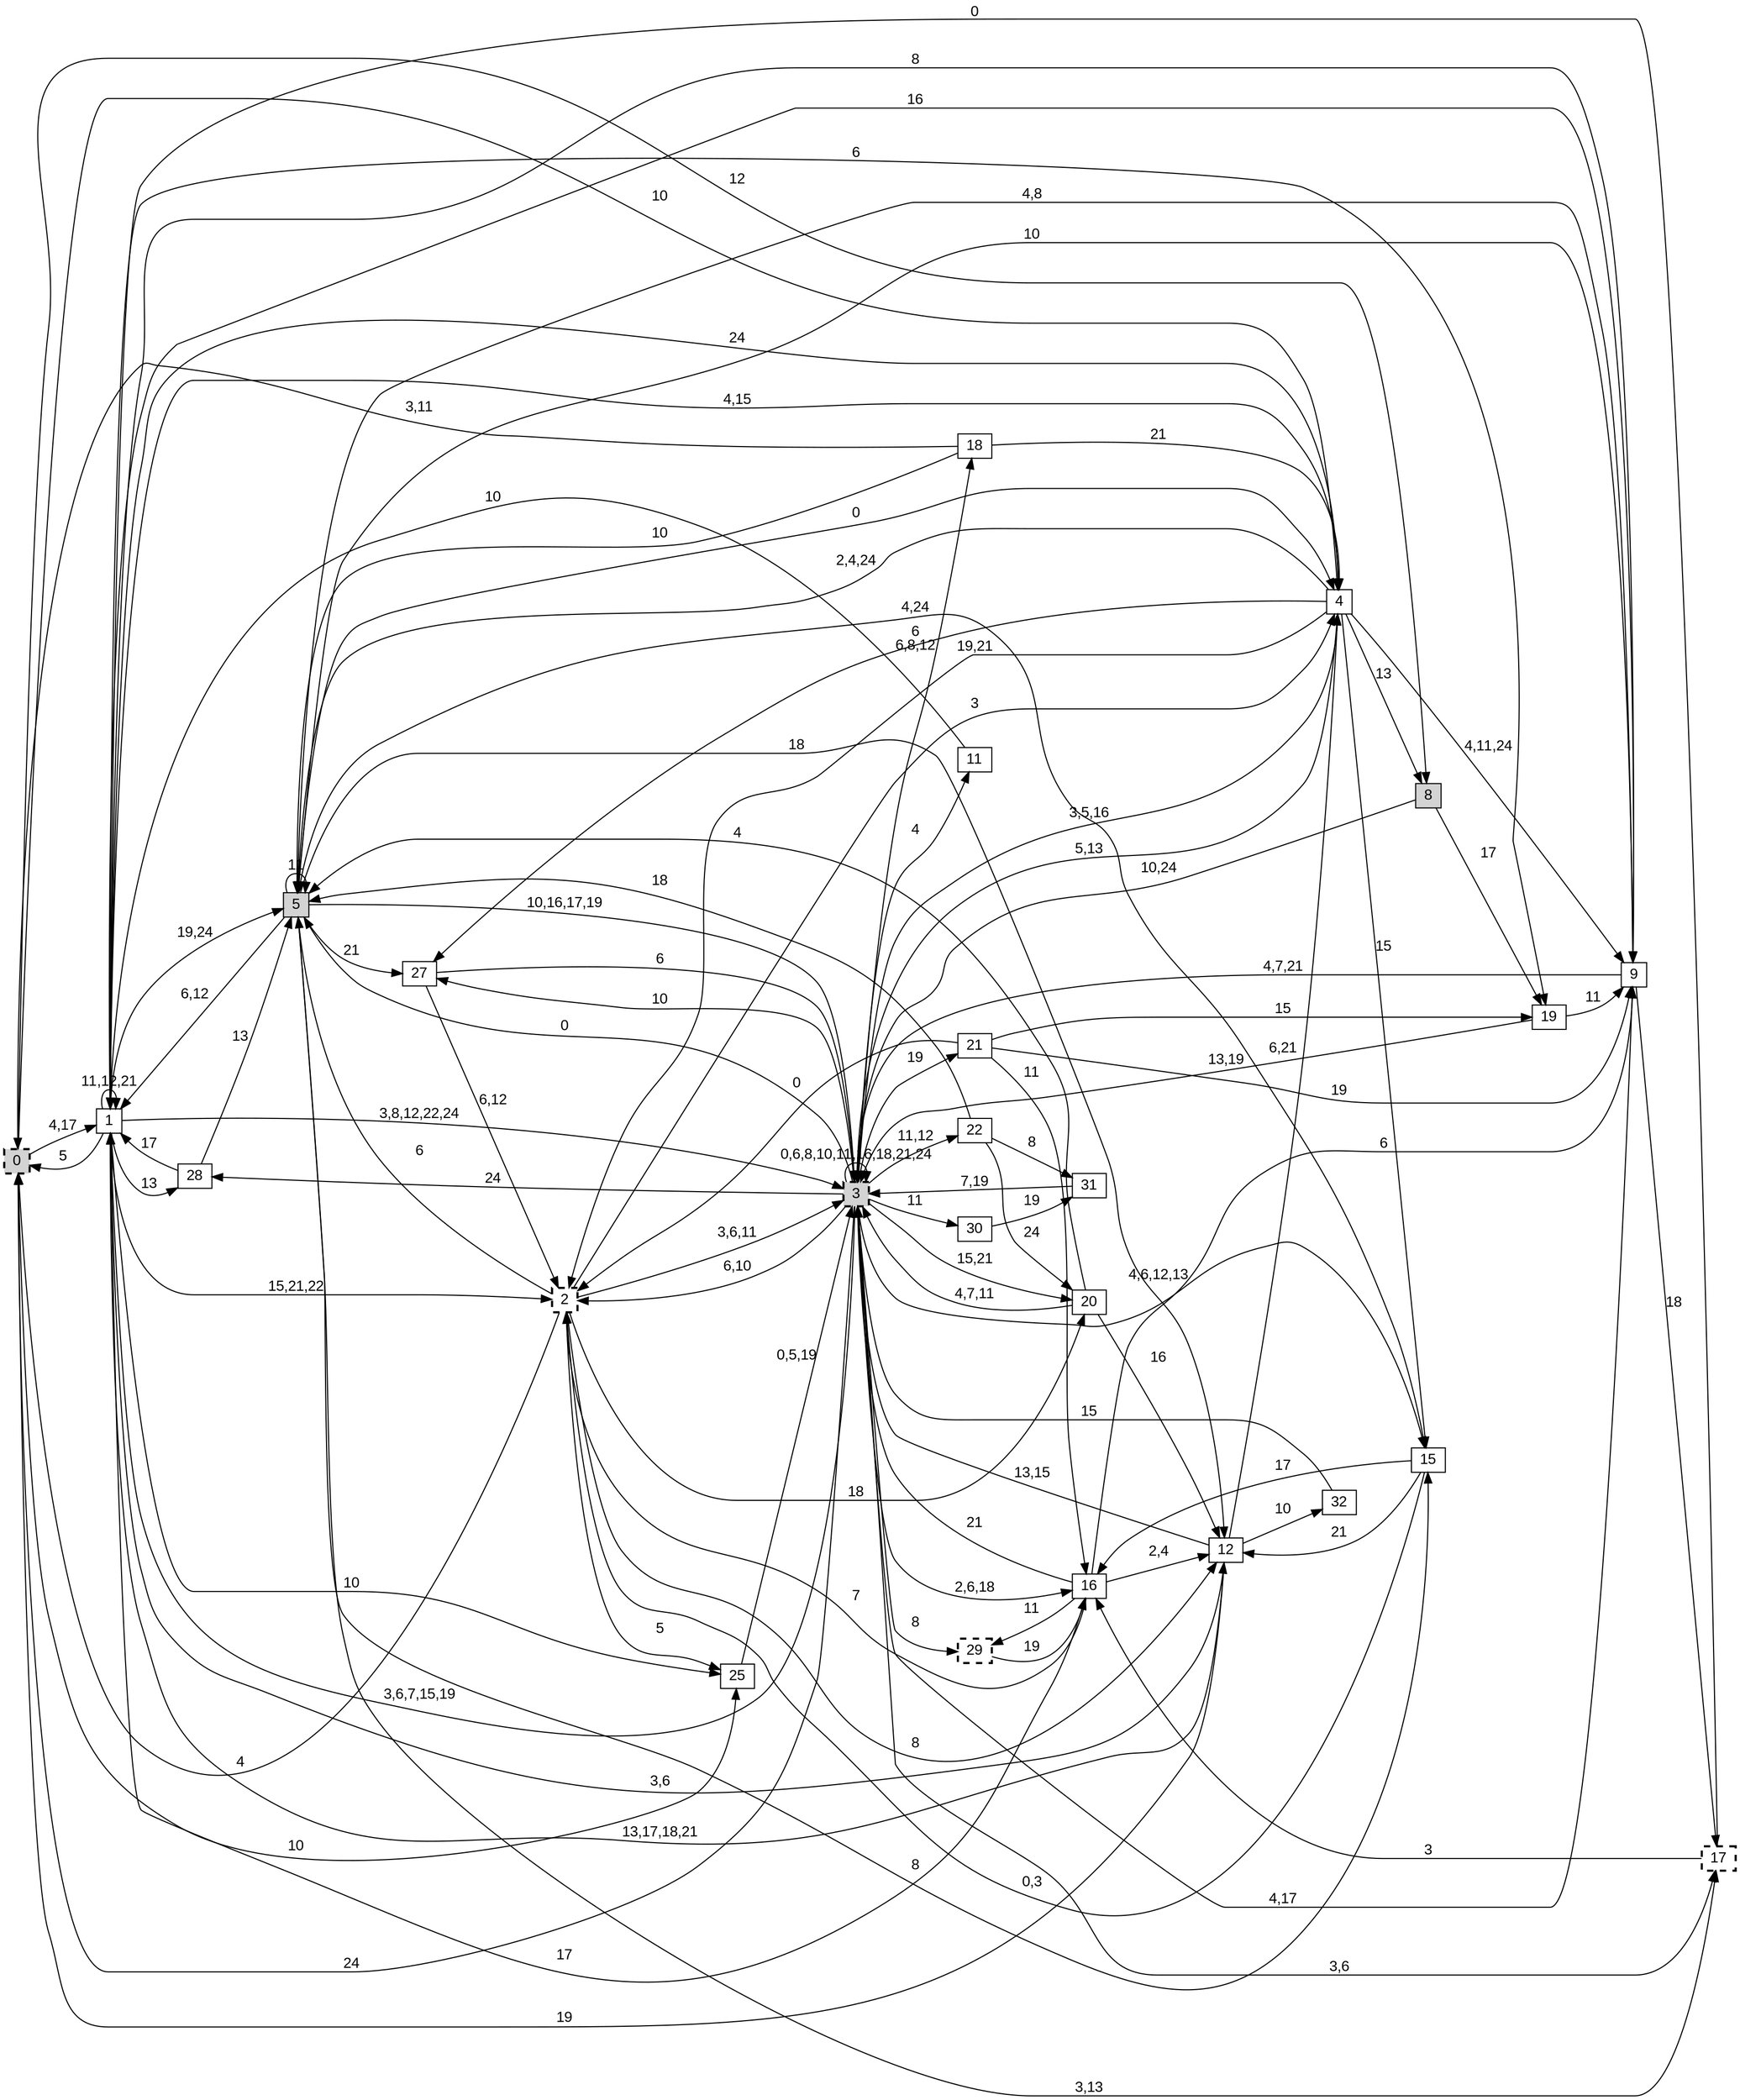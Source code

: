 digraph "NDFA" {
  rankdir=LR
  node [shape=box width=0.1 height=0.1 fontname=Arial]
  edge [fontname=Arial]
/* Estados */
 s0 [label="0" style="filled,bold,dashed"] /* I:1 F:1 D:0 */
 s1 [label="1" ] /* I:0 F:0 D:0 */
 s2 [label="2" style="bold,dashed"] /* I:0 F:1 D:0 */
 s3 [label="3" style="filled,bold,dashed"] /* I:1 F:1 D:0 */
 s4 [label="4" ] /* I:0 F:0 D:0 */
 s5 [label="5" style="filled"] /* I:1 F:0 D:0 */
 s8 [label="8" style="filled"] /* I:1 F:0 D:0 */
 s9 [label="9" ] /* I:0 F:0 D:0 */
 s11 [label="11" ] /* I:0 F:0 D:0 */
 s12 [label="12" ] /* I:0 F:0 D:0 */
 s15 [label="15" ] /* I:0 F:0 D:0 */
 s16 [label="16" ] /* I:0 F:0 D:0 */
 s17 [label="17" style="bold,dashed"] /* I:0 F:1 D:0 */
 s18 [label="18" ] /* I:0 F:0 D:0 */
 s19 [label="19" ] /* I:0 F:0 D:0 */
 s20 [label="20" ] /* I:0 F:0 D:0 */
 s21 [label="21" ] /* I:0 F:0 D:0 */
 s22 [label="22" ] /* I:0 F:0 D:0 */
 s25 [label="25" ] /* I:0 F:0 D:0 */
 s27 [label="27" ] /* I:0 F:0 D:0 */
 s28 [label="28" ] /* I:0 F:0 D:0 */
 s29 [label="29" style="bold,dashed"] /* I:0 F:1 D:0 */
 s30 [label="30" ] /* I:0 F:0 D:0 */
 s31 [label="31" ] /* I:0 F:0 D:0 */
 s32 [label="32" ] /* I:0 F:0 D:0 */
/* Transiciones */
  s0 -> s1 [label="4,17"]
  s0 -> s4 [label="10"]
  s0 -> s8 [label="12"]
  s0 -> s25 [label="10"]
  s1 -> s0 [label="5"]
  s1 -> s1 [label="11,12,21"]
  s1 -> s2 [label="15,21,22"]
  s1 -> s3 [label="3,8,12,22,24"]
  s1 -> s4 [label="4,15"]
  s1 -> s5 [label="19,24"]
  s1 -> s9 [label="16"]
  s1 -> s12 [label="3,6"]
  s1 -> s16 [label="17"]
  s1 -> s19 [label="6"]
  s1 -> s25 [label="10"]
  s1 -> s28 [label="13"]
  s2 -> s0 [label="4"]
  s2 -> s3 [label="3,6,11"]
  s2 -> s4 [label="3"]
  s2 -> s5 [label="6"]
  s2 -> s12 [label="8"]
  s2 -> s20 [label="18"]
  s2 -> s25 [label="5"]
  s3 -> s0 [label="24"]
  s3 -> s1 [label="3,6,7,15,19"]
  s3 -> s2 [label="6,10"]
  s3 -> s3 [label="0,6,8,10,11,16,18,21,24"]
  s3 -> s4 [label="5,13"]
  s3 -> s5 [label="0"]
  s3 -> s9 [label="4,17"]
  s3 -> s11 [label="4"]
  s3 -> s15 [label="4,6,12,13"]
  s3 -> s16 [label="2,6,18"]
  s3 -> s17 [label="3,6"]
  s3 -> s18 [label="6,8,12"]
  s3 -> s20 [label="15,21"]
  s3 -> s21 [label="19"]
  s3 -> s22 [label="11,12"]
  s3 -> s27 [label="10"]
  s3 -> s28 [label="24"]
  s3 -> s29 [label="8"]
  s3 -> s30 [label="11"]
  s4 -> s1 [label="24"]
  s4 -> s2 [label="19,21"]
  s4 -> s3 [label="3,5,16"]
  s4 -> s5 [label="2,4,24"]
  s4 -> s8 [label="13"]
  s4 -> s9 [label="4,11,24"]
  s4 -> s15 [label="15"]
  s4 -> s27 [label="6"]
  s5 -> s1 [label="6,12"]
  s5 -> s3 [label="10,16,17,19"]
  s5 -> s4 [label="0"]
  s5 -> s5 [label="11"]
  s5 -> s9 [label="10"]
  s5 -> s12 [label="18"]
  s5 -> s15 [label="8"]
  s5 -> s17 [label="3,13"]
  s5 -> s27 [label="21"]
  s8 -> s3 [label="10,24"]
  s8 -> s19 [label="17"]
  s9 -> s1 [label="8"]
  s9 -> s3 [label="4,7,21"]
  s9 -> s5 [label="4,8"]
  s9 -> s17 [label="18"]
  s11 -> s1 [label="10"]
  s12 -> s0 [label="19"]
  s12 -> s1 [label="13,17,18,21"]
  s12 -> s3 [label="13,15"]
  s12 -> s4 [label="6,21"]
  s12 -> s32 [label="10"]
  s15 -> s2 [label="0,3"]
  s15 -> s5 [label="4,24"]
  s15 -> s12 [label="21"]
  s15 -> s16 [label="17"]
  s16 -> s2 [label="7"]
  s16 -> s3 [label="21"]
  s16 -> s9 [label="6"]
  s16 -> s12 [label="2,4"]
  s16 -> s29 [label="11"]
  s17 -> s1 [label="0"]
  s17 -> s16 [label="3"]
  s18 -> s0 [label="3,11"]
  s18 -> s4 [label="21"]
  s18 -> s5 [label="10"]
  s19 -> s3 [label="13,19"]
  s19 -> s9 [label="11"]
  s20 -> s3 [label="4,7,11"]
  s20 -> s5 [label="4"]
  s20 -> s12 [label="16"]
  s21 -> s2 [label="0"]
  s21 -> s9 [label="19"]
  s21 -> s16 [label="11"]
  s21 -> s19 [label="15"]
  s22 -> s5 [label="18"]
  s22 -> s20 [label="24"]
  s22 -> s31 [label="8"]
  s25 -> s3 [label="0,5,19"]
  s27 -> s2 [label="6,12"]
  s27 -> s3 [label="6"]
  s28 -> s1 [label="17"]
  s28 -> s5 [label="13"]
  s29 -> s16 [label="19"]
  s30 -> s31 [label="19"]
  s31 -> s3 [label="7,19"]
  s32 -> s3 [label="15"]
}

